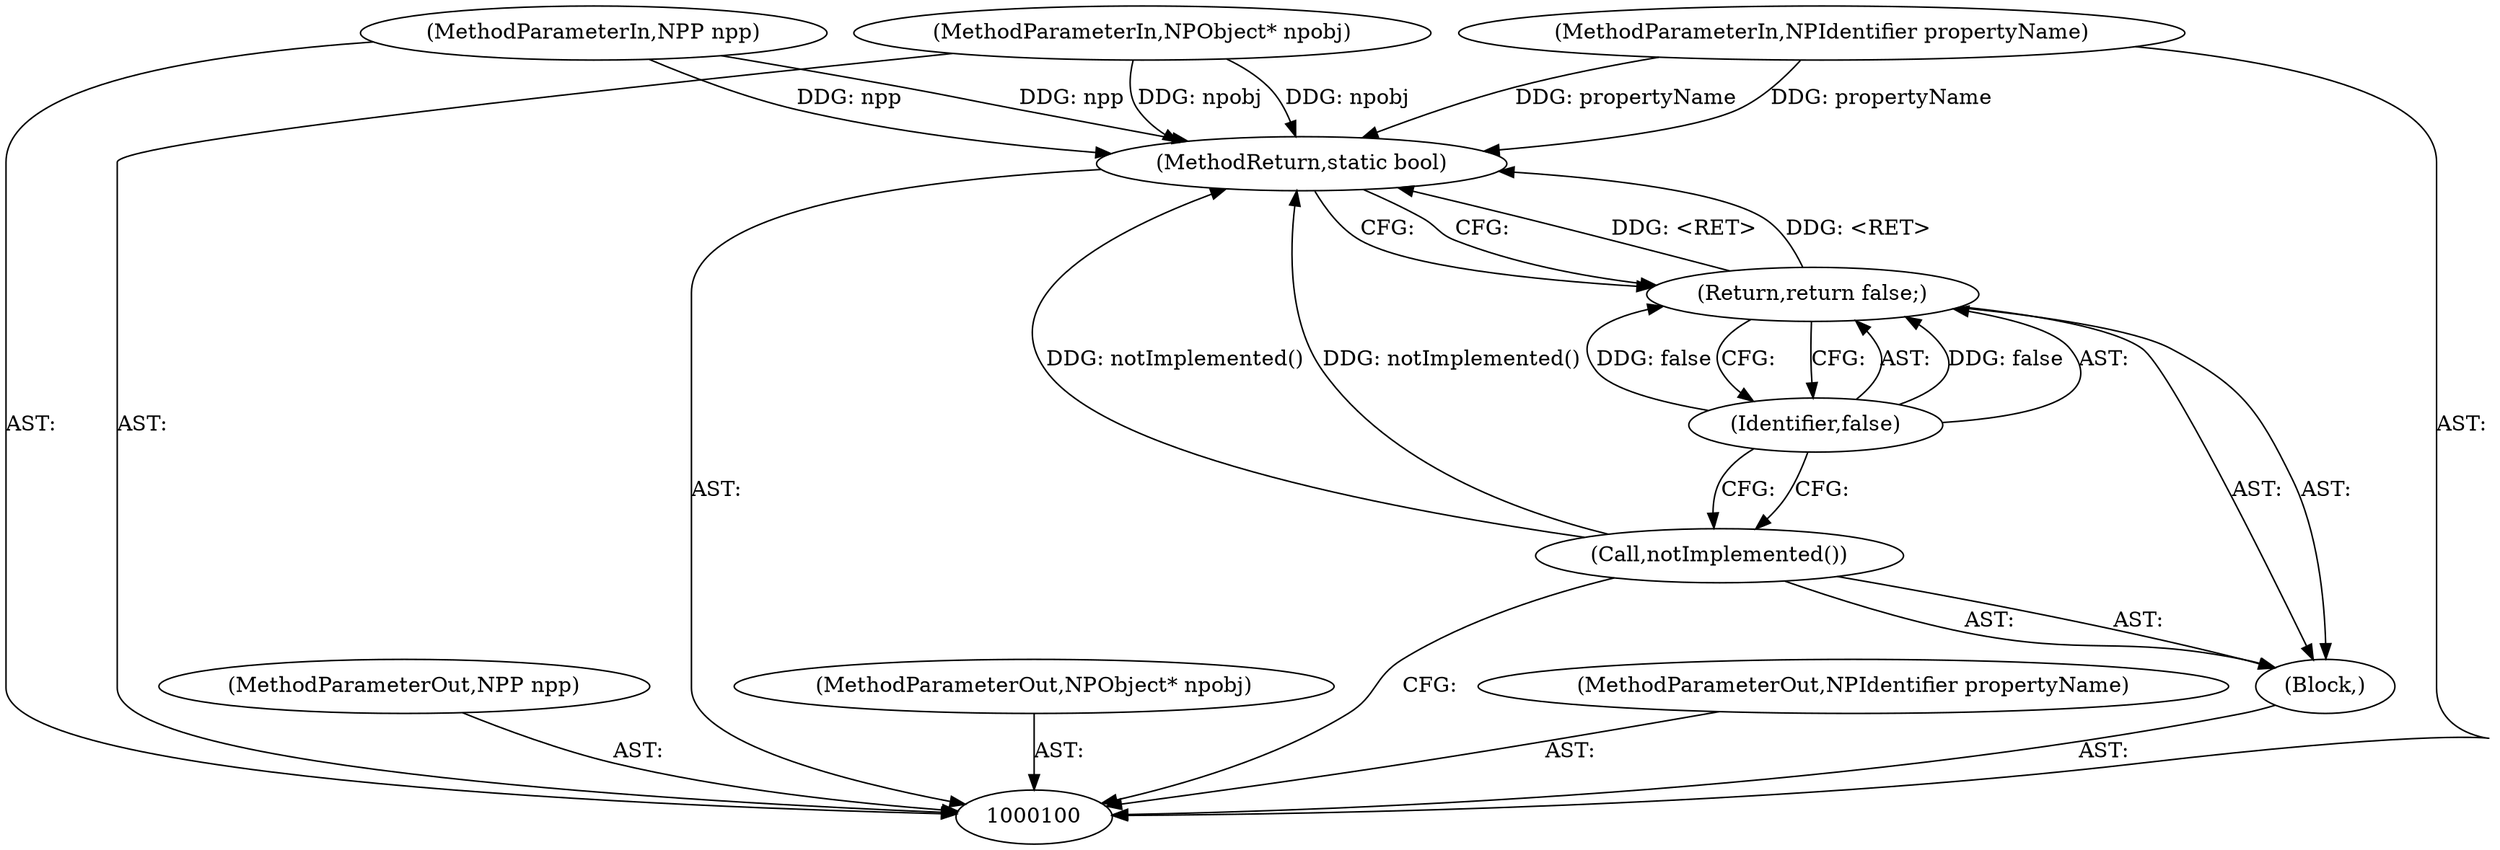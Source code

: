 digraph "1_Chrome_93dd81929416a0170935e6eeac03d10aed60df18_0" {
"1000108" [label="(MethodReturn,static bool)"];
"1000101" [label="(MethodParameterIn,NPP npp)"];
"1000119" [label="(MethodParameterOut,NPP npp)"];
"1000102" [label="(MethodParameterIn,NPObject* npobj)"];
"1000120" [label="(MethodParameterOut,NPObject* npobj)"];
"1000103" [label="(MethodParameterIn,NPIdentifier propertyName)"];
"1000121" [label="(MethodParameterOut,NPIdentifier propertyName)"];
"1000104" [label="(Block,)"];
"1000105" [label="(Call,notImplemented())"];
"1000107" [label="(Identifier,false)"];
"1000106" [label="(Return,return false;)"];
"1000108" -> "1000100"  [label="AST: "];
"1000108" -> "1000106"  [label="CFG: "];
"1000105" -> "1000108"  [label="DDG: notImplemented()"];
"1000103" -> "1000108"  [label="DDG: propertyName"];
"1000102" -> "1000108"  [label="DDG: npobj"];
"1000101" -> "1000108"  [label="DDG: npp"];
"1000106" -> "1000108"  [label="DDG: <RET>"];
"1000101" -> "1000100"  [label="AST: "];
"1000101" -> "1000108"  [label="DDG: npp"];
"1000119" -> "1000100"  [label="AST: "];
"1000102" -> "1000100"  [label="AST: "];
"1000102" -> "1000108"  [label="DDG: npobj"];
"1000120" -> "1000100"  [label="AST: "];
"1000103" -> "1000100"  [label="AST: "];
"1000103" -> "1000108"  [label="DDG: propertyName"];
"1000121" -> "1000100"  [label="AST: "];
"1000104" -> "1000100"  [label="AST: "];
"1000105" -> "1000104"  [label="AST: "];
"1000106" -> "1000104"  [label="AST: "];
"1000105" -> "1000104"  [label="AST: "];
"1000105" -> "1000100"  [label="CFG: "];
"1000107" -> "1000105"  [label="CFG: "];
"1000105" -> "1000108"  [label="DDG: notImplemented()"];
"1000107" -> "1000106"  [label="AST: "];
"1000107" -> "1000105"  [label="CFG: "];
"1000106" -> "1000107"  [label="CFG: "];
"1000107" -> "1000106"  [label="DDG: false"];
"1000106" -> "1000104"  [label="AST: "];
"1000106" -> "1000107"  [label="CFG: "];
"1000107" -> "1000106"  [label="AST: "];
"1000108" -> "1000106"  [label="CFG: "];
"1000106" -> "1000108"  [label="DDG: <RET>"];
"1000107" -> "1000106"  [label="DDG: false"];
}
